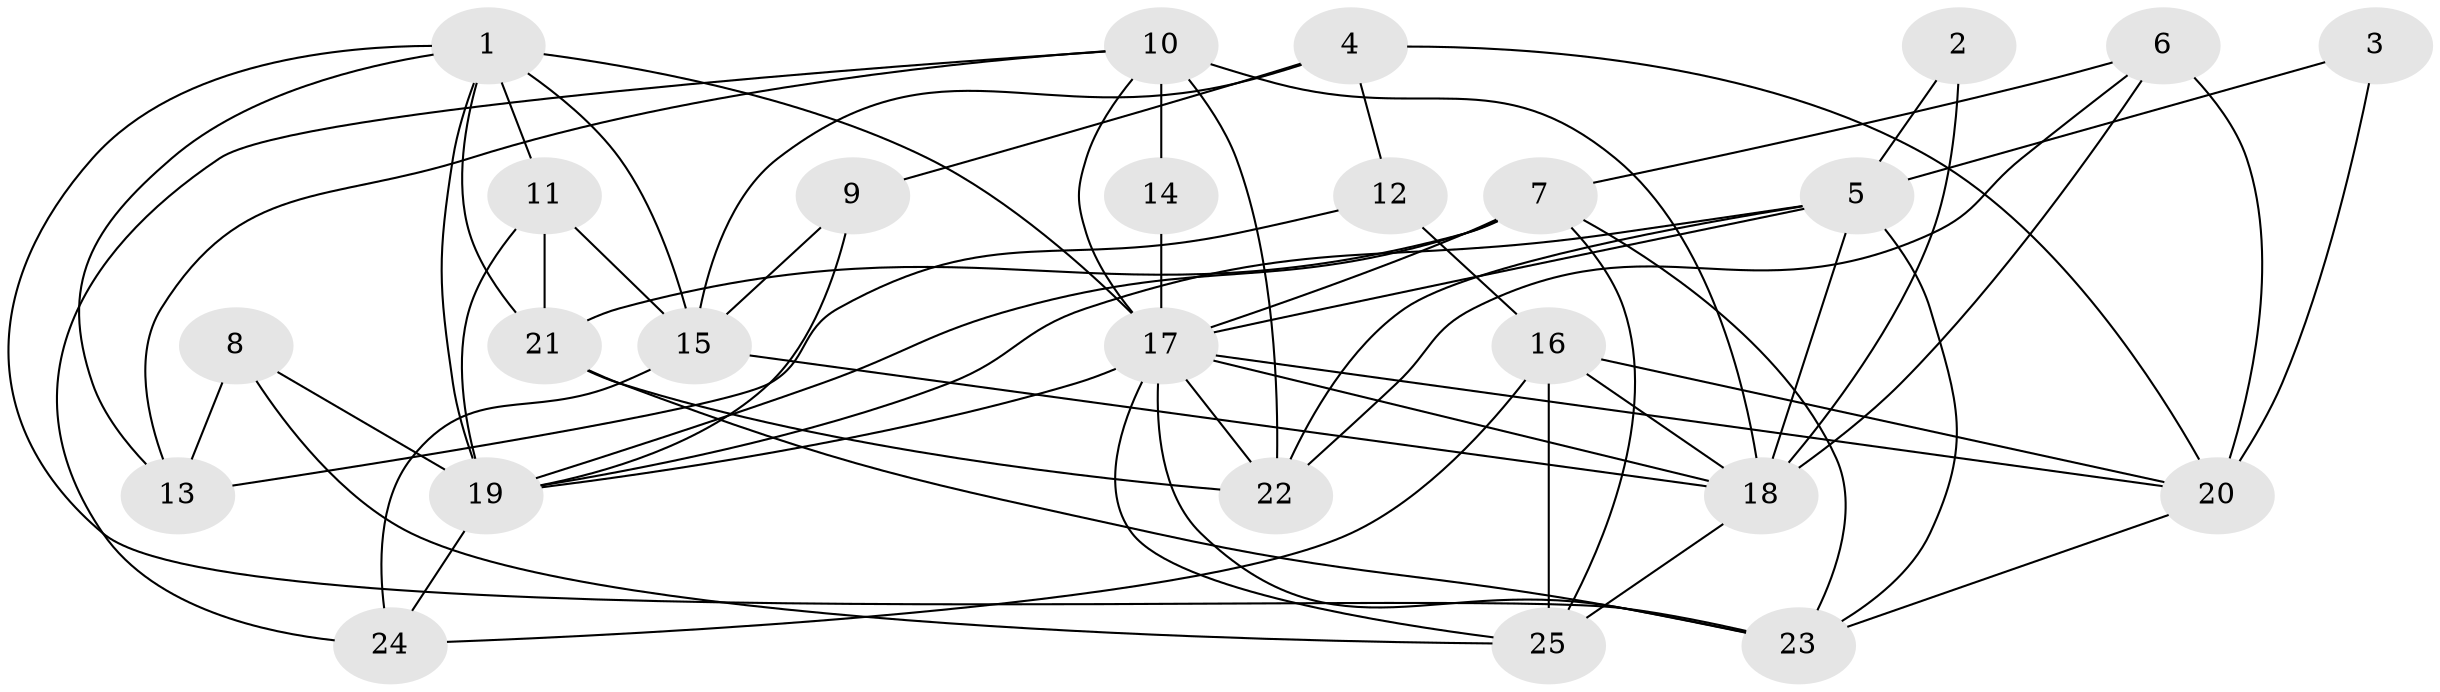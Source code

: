// original degree distribution, {4: 0.24, 6: 0.1, 5: 0.18, 3: 0.26, 2: 0.16, 8: 0.02, 7: 0.04}
// Generated by graph-tools (version 1.1) at 2025/01/03/09/25 03:01:57]
// undirected, 25 vertices, 63 edges
graph export_dot {
graph [start="1"]
  node [color=gray90,style=filled];
  1;
  2;
  3;
  4;
  5;
  6;
  7;
  8;
  9;
  10;
  11;
  12;
  13;
  14;
  15;
  16;
  17;
  18;
  19;
  20;
  21;
  22;
  23;
  24;
  25;
  1 -- 11 [weight=2.0];
  1 -- 13 [weight=1.0];
  1 -- 15 [weight=1.0];
  1 -- 17 [weight=1.0];
  1 -- 19 [weight=1.0];
  1 -- 21 [weight=1.0];
  1 -- 23 [weight=1.0];
  2 -- 5 [weight=1.0];
  2 -- 18 [weight=1.0];
  3 -- 5 [weight=1.0];
  3 -- 20 [weight=2.0];
  4 -- 9 [weight=1.0];
  4 -- 12 [weight=1.0];
  4 -- 15 [weight=1.0];
  4 -- 20 [weight=1.0];
  5 -- 17 [weight=1.0];
  5 -- 18 [weight=1.0];
  5 -- 19 [weight=1.0];
  5 -- 22 [weight=1.0];
  5 -- 23 [weight=1.0];
  6 -- 7 [weight=1.0];
  6 -- 18 [weight=1.0];
  6 -- 20 [weight=1.0];
  6 -- 22 [weight=1.0];
  7 -- 17 [weight=2.0];
  7 -- 19 [weight=1.0];
  7 -- 21 [weight=1.0];
  7 -- 23 [weight=1.0];
  7 -- 25 [weight=1.0];
  8 -- 13 [weight=1.0];
  8 -- 19 [weight=3.0];
  8 -- 25 [weight=1.0];
  9 -- 15 [weight=2.0];
  9 -- 19 [weight=1.0];
  10 -- 13 [weight=1.0];
  10 -- 14 [weight=2.0];
  10 -- 17 [weight=1.0];
  10 -- 18 [weight=2.0];
  10 -- 22 [weight=1.0];
  10 -- 24 [weight=1.0];
  11 -- 15 [weight=1.0];
  11 -- 19 [weight=1.0];
  11 -- 21 [weight=1.0];
  12 -- 13 [weight=1.0];
  12 -- 16 [weight=1.0];
  14 -- 17 [weight=1.0];
  15 -- 18 [weight=1.0];
  15 -- 24 [weight=1.0];
  16 -- 18 [weight=1.0];
  16 -- 20 [weight=1.0];
  16 -- 24 [weight=1.0];
  16 -- 25 [weight=1.0];
  17 -- 18 [weight=1.0];
  17 -- 19 [weight=1.0];
  17 -- 20 [weight=1.0];
  17 -- 22 [weight=1.0];
  17 -- 23 [weight=1.0];
  17 -- 25 [weight=1.0];
  18 -- 25 [weight=1.0];
  19 -- 24 [weight=1.0];
  20 -- 23 [weight=1.0];
  21 -- 22 [weight=3.0];
  21 -- 23 [weight=1.0];
}
